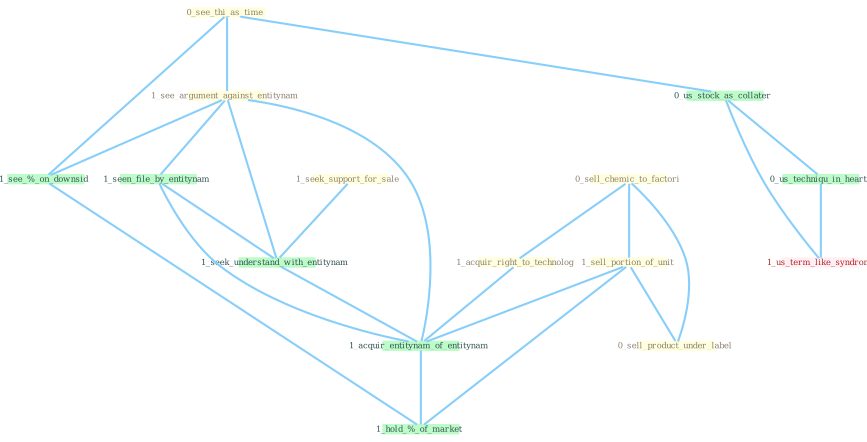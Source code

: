 Graph G{ 
    node
    [shape=polygon,style=filled,width=.5,height=.06,color="#BDFCC9",fixedsize=true,fontsize=4,
    fontcolor="#2f4f4f"];
    {node
    [color="#ffffe0", fontcolor="#8b7d6b"] "0_sell_chemic_to_factori " "0_see_thi_as_time " "1_acquir_right_to_technolog " "1_sell_portion_of_unit " "1_see_argument_against_entitynam " "0_sell_product_under_label " "1_seek_support_for_sale "}
{node [color="#fff0f5", fontcolor="#b22222"] "1_us_term_like_syndrom "}
edge [color="#B0E2FF"];

	"0_sell_chemic_to_factori " -- "1_acquir_right_to_technolog " [w="1", color="#87cefa" ];
	"0_sell_chemic_to_factori " -- "1_sell_portion_of_unit " [w="1", color="#87cefa" ];
	"0_sell_chemic_to_factori " -- "0_sell_product_under_label " [w="1", color="#87cefa" ];
	"0_see_thi_as_time " -- "1_see_argument_against_entitynam " [w="1", color="#87cefa" ];
	"0_see_thi_as_time " -- "0_us_stock_as_collater " [w="1", color="#87cefa" ];
	"0_see_thi_as_time " -- "1_see_%_on_downsid " [w="1", color="#87cefa" ];
	"1_acquir_right_to_technolog " -- "1_acquir_entitynam_of_entitynam " [w="1", color="#87cefa" ];
	"1_sell_portion_of_unit " -- "0_sell_product_under_label " [w="1", color="#87cefa" ];
	"1_sell_portion_of_unit " -- "1_acquir_entitynam_of_entitynam " [w="1", color="#87cefa" ];
	"1_sell_portion_of_unit " -- "1_hold_%_of_market " [w="1", color="#87cefa" ];
	"1_see_argument_against_entitynam " -- "1_seen_file_by_entitynam " [w="1", color="#87cefa" ];
	"1_see_argument_against_entitynam " -- "1_seek_understand_with_entitynam " [w="1", color="#87cefa" ];
	"1_see_argument_against_entitynam " -- "1_acquir_entitynam_of_entitynam " [w="1", color="#87cefa" ];
	"1_see_argument_against_entitynam " -- "1_see_%_on_downsid " [w="1", color="#87cefa" ];
	"1_seek_support_for_sale " -- "1_seek_understand_with_entitynam " [w="1", color="#87cefa" ];
	"1_seen_file_by_entitynam " -- "1_seek_understand_with_entitynam " [w="1", color="#87cefa" ];
	"1_seen_file_by_entitynam " -- "1_acquir_entitynam_of_entitynam " [w="1", color="#87cefa" ];
	"0_us_stock_as_collater " -- "0_us_techniqu_in_heart " [w="1", color="#87cefa" ];
	"0_us_stock_as_collater " -- "1_us_term_like_syndrom " [w="1", color="#87cefa" ];
	"1_seek_understand_with_entitynam " -- "1_acquir_entitynam_of_entitynam " [w="1", color="#87cefa" ];
	"1_acquir_entitynam_of_entitynam " -- "1_hold_%_of_market " [w="1", color="#87cefa" ];
	"0_us_techniqu_in_heart " -- "1_us_term_like_syndrom " [w="1", color="#87cefa" ];
	"1_see_%_on_downsid " -- "1_hold_%_of_market " [w="1", color="#87cefa" ];
}